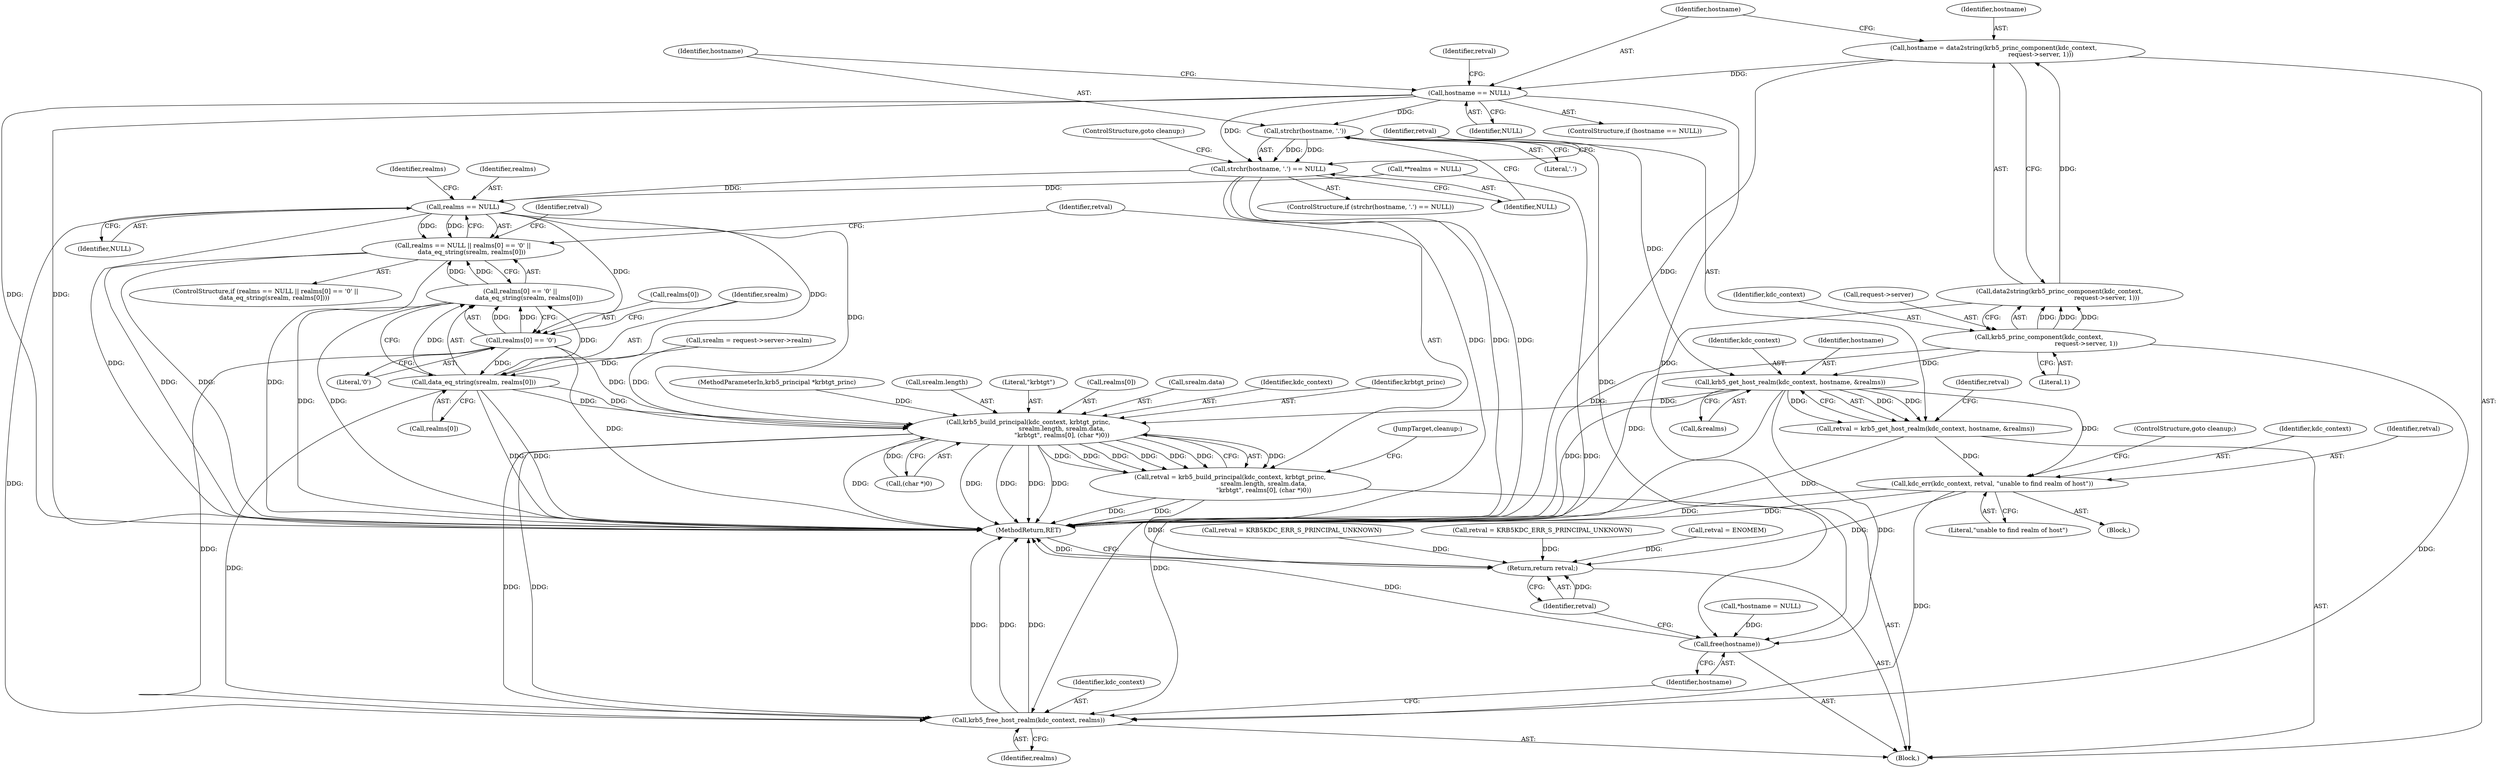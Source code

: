 digraph "0_krb5_4c023ba43c16396f0d199e2df1cfa59b88b62acc_0@API" {
"1000154" [label="(Call,strchr(hostname, '.'))"];
"1000144" [label="(Call,hostname == NULL)"];
"1000134" [label="(Call,hostname = data2string(krb5_princ_component(kdc_context,\n                                                request->server, 1)))"];
"1000136" [label="(Call,data2string(krb5_princ_component(kdc_context,\n                                                request->server, 1)))"];
"1000137" [label="(Call,krb5_princ_component(kdc_context,\n                                                request->server, 1))"];
"1000153" [label="(Call,strchr(hostname, '.') == NULL)"];
"1000176" [label="(Call,realms == NULL)"];
"1000175" [label="(Call,realms == NULL || realms[0] == '\0' ||\n         data_eq_string(srealm, realms[0]))"];
"1000180" [label="(Call,realms[0] == '\0')"];
"1000179" [label="(Call,realms[0] == '\0' ||\n         data_eq_string(srealm, realms[0]))"];
"1000185" [label="(Call,data_eq_string(srealm, realms[0]))"];
"1000197" [label="(Call,krb5_build_principal(kdc_context, krbtgt_princ,\n                                  srealm.length, srealm.data,\n                                  \"krbtgt\", realms[0], (char *)0))"];
"1000195" [label="(Call,retval = krb5_build_principal(kdc_context, krbtgt_princ,\n                                  srealm.length, srealm.data,\n                                  \"krbtgt\", realms[0], (char *)0))"];
"1000219" [label="(Return,return retval;)"];
"1000214" [label="(Call,krb5_free_host_realm(kdc_context, realms))"];
"1000161" [label="(Call,krb5_get_host_realm(kdc_context, hostname, &realms))"];
"1000159" [label="(Call,retval = krb5_get_host_realm(kdc_context, hostname, &realms))"];
"1000169" [label="(Call,kdc_err(kdc_context, retval, \"unable to find realm of host\"))"];
"1000217" [label="(Call,free(hostname))"];
"1000158" [label="(ControlStructure,goto cleanup;)"];
"1000221" [label="(MethodReturn,RET)"];
"1000192" [label="(Identifier,retval)"];
"1000174" [label="(ControlStructure,if (realms == NULL || realms[0] == '\0' ||\n         data_eq_string(srealm, realms[0])))"];
"1000185" [label="(Call,data_eq_string(srealm, realms[0]))"];
"1000210" [label="(Call,(char *)0)"];
"1000113" [label="(Call,**realms = NULL)"];
"1000198" [label="(Identifier,kdc_context)"];
"1000187" [label="(Call,realms[0])"];
"1000199" [label="(Identifier,krbtgt_princ)"];
"1000169" [label="(Call,kdc_err(kdc_context, retval, \"unable to find realm of host\"))"];
"1000163" [label="(Identifier,hostname)"];
"1000172" [label="(Literal,\"unable to find realm of host\")"];
"1000106" [label="(MethodParameterIn,krb5_principal *krbtgt_princ)"];
"1000175" [label="(Call,realms == NULL || realms[0] == '\0' ||\n         data_eq_string(srealm, realms[0]))"];
"1000160" [label="(Identifier,retval)"];
"1000218" [label="(Identifier,hostname)"];
"1000178" [label="(Identifier,NULL)"];
"1000146" [label="(Identifier,NULL)"];
"1000200" [label="(Call,srealm.length)"];
"1000197" [label="(Call,krb5_build_principal(kdc_context, krbtgt_princ,\n                                  srealm.length, srealm.data,\n                                  \"krbtgt\", realms[0], (char *)0))"];
"1000177" [label="(Identifier,realms)"];
"1000182" [label="(Identifier,realms)"];
"1000144" [label="(Call,hostname == NULL)"];
"1000142" [label="(Literal,1)"];
"1000179" [label="(Call,realms[0] == '\0' ||\n         data_eq_string(srealm, realms[0]))"];
"1000156" [label="(Literal,'.')"];
"1000219" [label="(Return,return retval;)"];
"1000138" [label="(Identifier,kdc_context)"];
"1000181" [label="(Call,realms[0])"];
"1000149" [label="(Identifier,retval)"];
"1000143" [label="(ControlStructure,if (hostname == NULL))"];
"1000155" [label="(Identifier,hostname)"];
"1000214" [label="(Call,krb5_free_host_realm(kdc_context, realms))"];
"1000195" [label="(Call,retval = krb5_build_principal(kdc_context, krbtgt_princ,\n                                  srealm.length, srealm.data,\n                                  \"krbtgt\", realms[0], (char *)0))"];
"1000216" [label="(Identifier,realms)"];
"1000162" [label="(Identifier,kdc_context)"];
"1000171" [label="(Identifier,retval)"];
"1000191" [label="(Call,retval = KRB5KDC_ERR_S_PRINCIPAL_UNKNOWN)"];
"1000134" [label="(Call,hostname = data2string(krb5_princ_component(kdc_context,\n                                                request->server, 1)))"];
"1000213" [label="(JumpTarget,cleanup:)"];
"1000135" [label="(Identifier,hostname)"];
"1000137" [label="(Call,krb5_princ_component(kdc_context,\n                                                request->server, 1))"];
"1000168" [label="(Block,)"];
"1000107" [label="(Block,)"];
"1000121" [label="(Call,srealm = request->server->realm)"];
"1000152" [label="(ControlStructure,if (strchr(hostname, '.') == NULL))"];
"1000206" [label="(Literal,\"krbtgt\")"];
"1000153" [label="(Call,strchr(hostname, '.') == NULL)"];
"1000159" [label="(Call,retval = krb5_get_host_realm(kdc_context, hostname, &realms))"];
"1000173" [label="(ControlStructure,goto cleanup;)"];
"1000161" [label="(Call,krb5_get_host_realm(kdc_context, hostname, &realms))"];
"1000170" [label="(Identifier,kdc_context)"];
"1000186" [label="(Identifier,srealm)"];
"1000217" [label="(Call,free(hostname))"];
"1000136" [label="(Call,data2string(krb5_princ_component(kdc_context,\n                                                request->server, 1)))"];
"1000157" [label="(Identifier,NULL)"];
"1000176" [label="(Call,realms == NULL)"];
"1000139" [label="(Call,request->server)"];
"1000148" [label="(Call,retval = ENOMEM)"];
"1000164" [label="(Call,&realms)"];
"1000180" [label="(Call,realms[0] == '\0')"];
"1000117" [label="(Call,*hostname = NULL)"];
"1000145" [label="(Identifier,hostname)"];
"1000220" [label="(Identifier,retval)"];
"1000207" [label="(Call,realms[0])"];
"1000109" [label="(Call,retval = KRB5KDC_ERR_S_PRINCIPAL_UNKNOWN)"];
"1000196" [label="(Identifier,retval)"];
"1000203" [label="(Call,srealm.data)"];
"1000215" [label="(Identifier,kdc_context)"];
"1000154" [label="(Call,strchr(hostname, '.'))"];
"1000167" [label="(Identifier,retval)"];
"1000184" [label="(Literal,'\0')"];
"1000154" -> "1000153"  [label="AST: "];
"1000154" -> "1000156"  [label="CFG: "];
"1000155" -> "1000154"  [label="AST: "];
"1000156" -> "1000154"  [label="AST: "];
"1000157" -> "1000154"  [label="CFG: "];
"1000154" -> "1000153"  [label="DDG: "];
"1000154" -> "1000153"  [label="DDG: "];
"1000144" -> "1000154"  [label="DDG: "];
"1000154" -> "1000161"  [label="DDG: "];
"1000154" -> "1000217"  [label="DDG: "];
"1000144" -> "1000143"  [label="AST: "];
"1000144" -> "1000146"  [label="CFG: "];
"1000145" -> "1000144"  [label="AST: "];
"1000146" -> "1000144"  [label="AST: "];
"1000149" -> "1000144"  [label="CFG: "];
"1000155" -> "1000144"  [label="CFG: "];
"1000144" -> "1000221"  [label="DDG: "];
"1000144" -> "1000221"  [label="DDG: "];
"1000134" -> "1000144"  [label="DDG: "];
"1000144" -> "1000153"  [label="DDG: "];
"1000144" -> "1000217"  [label="DDG: "];
"1000134" -> "1000107"  [label="AST: "];
"1000134" -> "1000136"  [label="CFG: "];
"1000135" -> "1000134"  [label="AST: "];
"1000136" -> "1000134"  [label="AST: "];
"1000145" -> "1000134"  [label="CFG: "];
"1000134" -> "1000221"  [label="DDG: "];
"1000136" -> "1000134"  [label="DDG: "];
"1000136" -> "1000137"  [label="CFG: "];
"1000137" -> "1000136"  [label="AST: "];
"1000136" -> "1000221"  [label="DDG: "];
"1000137" -> "1000136"  [label="DDG: "];
"1000137" -> "1000136"  [label="DDG: "];
"1000137" -> "1000136"  [label="DDG: "];
"1000137" -> "1000142"  [label="CFG: "];
"1000138" -> "1000137"  [label="AST: "];
"1000139" -> "1000137"  [label="AST: "];
"1000142" -> "1000137"  [label="AST: "];
"1000137" -> "1000221"  [label="DDG: "];
"1000137" -> "1000161"  [label="DDG: "];
"1000137" -> "1000214"  [label="DDG: "];
"1000153" -> "1000152"  [label="AST: "];
"1000153" -> "1000157"  [label="CFG: "];
"1000157" -> "1000153"  [label="AST: "];
"1000158" -> "1000153"  [label="CFG: "];
"1000160" -> "1000153"  [label="CFG: "];
"1000153" -> "1000221"  [label="DDG: "];
"1000153" -> "1000221"  [label="DDG: "];
"1000153" -> "1000221"  [label="DDG: "];
"1000153" -> "1000176"  [label="DDG: "];
"1000176" -> "1000175"  [label="AST: "];
"1000176" -> "1000178"  [label="CFG: "];
"1000177" -> "1000176"  [label="AST: "];
"1000178" -> "1000176"  [label="AST: "];
"1000182" -> "1000176"  [label="CFG: "];
"1000175" -> "1000176"  [label="CFG: "];
"1000176" -> "1000221"  [label="DDG: "];
"1000176" -> "1000175"  [label="DDG: "];
"1000176" -> "1000175"  [label="DDG: "];
"1000113" -> "1000176"  [label="DDG: "];
"1000176" -> "1000180"  [label="DDG: "];
"1000176" -> "1000185"  [label="DDG: "];
"1000176" -> "1000197"  [label="DDG: "];
"1000176" -> "1000214"  [label="DDG: "];
"1000175" -> "1000174"  [label="AST: "];
"1000175" -> "1000179"  [label="CFG: "];
"1000179" -> "1000175"  [label="AST: "];
"1000192" -> "1000175"  [label="CFG: "];
"1000196" -> "1000175"  [label="CFG: "];
"1000175" -> "1000221"  [label="DDG: "];
"1000175" -> "1000221"  [label="DDG: "];
"1000175" -> "1000221"  [label="DDG: "];
"1000179" -> "1000175"  [label="DDG: "];
"1000179" -> "1000175"  [label="DDG: "];
"1000180" -> "1000179"  [label="AST: "];
"1000180" -> "1000184"  [label="CFG: "];
"1000181" -> "1000180"  [label="AST: "];
"1000184" -> "1000180"  [label="AST: "];
"1000186" -> "1000180"  [label="CFG: "];
"1000179" -> "1000180"  [label="CFG: "];
"1000180" -> "1000221"  [label="DDG: "];
"1000180" -> "1000179"  [label="DDG: "];
"1000180" -> "1000179"  [label="DDG: "];
"1000180" -> "1000185"  [label="DDG: "];
"1000180" -> "1000197"  [label="DDG: "];
"1000180" -> "1000214"  [label="DDG: "];
"1000179" -> "1000185"  [label="CFG: "];
"1000185" -> "1000179"  [label="AST: "];
"1000179" -> "1000221"  [label="DDG: "];
"1000179" -> "1000221"  [label="DDG: "];
"1000185" -> "1000179"  [label="DDG: "];
"1000185" -> "1000179"  [label="DDG: "];
"1000185" -> "1000187"  [label="CFG: "];
"1000186" -> "1000185"  [label="AST: "];
"1000187" -> "1000185"  [label="AST: "];
"1000185" -> "1000221"  [label="DDG: "];
"1000185" -> "1000221"  [label="DDG: "];
"1000121" -> "1000185"  [label="DDG: "];
"1000185" -> "1000197"  [label="DDG: "];
"1000185" -> "1000197"  [label="DDG: "];
"1000185" -> "1000214"  [label="DDG: "];
"1000197" -> "1000195"  [label="AST: "];
"1000197" -> "1000210"  [label="CFG: "];
"1000198" -> "1000197"  [label="AST: "];
"1000199" -> "1000197"  [label="AST: "];
"1000200" -> "1000197"  [label="AST: "];
"1000203" -> "1000197"  [label="AST: "];
"1000206" -> "1000197"  [label="AST: "];
"1000207" -> "1000197"  [label="AST: "];
"1000210" -> "1000197"  [label="AST: "];
"1000195" -> "1000197"  [label="CFG: "];
"1000197" -> "1000221"  [label="DDG: "];
"1000197" -> "1000221"  [label="DDG: "];
"1000197" -> "1000221"  [label="DDG: "];
"1000197" -> "1000221"  [label="DDG: "];
"1000197" -> "1000221"  [label="DDG: "];
"1000197" -> "1000195"  [label="DDG: "];
"1000197" -> "1000195"  [label="DDG: "];
"1000197" -> "1000195"  [label="DDG: "];
"1000197" -> "1000195"  [label="DDG: "];
"1000197" -> "1000195"  [label="DDG: "];
"1000197" -> "1000195"  [label="DDG: "];
"1000197" -> "1000195"  [label="DDG: "];
"1000161" -> "1000197"  [label="DDG: "];
"1000106" -> "1000197"  [label="DDG: "];
"1000121" -> "1000197"  [label="DDG: "];
"1000210" -> "1000197"  [label="DDG: "];
"1000197" -> "1000214"  [label="DDG: "];
"1000197" -> "1000214"  [label="DDG: "];
"1000195" -> "1000107"  [label="AST: "];
"1000196" -> "1000195"  [label="AST: "];
"1000213" -> "1000195"  [label="CFG: "];
"1000195" -> "1000221"  [label="DDG: "];
"1000195" -> "1000221"  [label="DDG: "];
"1000195" -> "1000219"  [label="DDG: "];
"1000219" -> "1000107"  [label="AST: "];
"1000219" -> "1000220"  [label="CFG: "];
"1000220" -> "1000219"  [label="AST: "];
"1000221" -> "1000219"  [label="CFG: "];
"1000219" -> "1000221"  [label="DDG: "];
"1000220" -> "1000219"  [label="DDG: "];
"1000148" -> "1000219"  [label="DDG: "];
"1000109" -> "1000219"  [label="DDG: "];
"1000169" -> "1000219"  [label="DDG: "];
"1000191" -> "1000219"  [label="DDG: "];
"1000214" -> "1000107"  [label="AST: "];
"1000214" -> "1000216"  [label="CFG: "];
"1000215" -> "1000214"  [label="AST: "];
"1000216" -> "1000214"  [label="AST: "];
"1000218" -> "1000214"  [label="CFG: "];
"1000214" -> "1000221"  [label="DDG: "];
"1000214" -> "1000221"  [label="DDG: "];
"1000214" -> "1000221"  [label="DDG: "];
"1000169" -> "1000214"  [label="DDG: "];
"1000161" -> "1000214"  [label="DDG: "];
"1000113" -> "1000214"  [label="DDG: "];
"1000161" -> "1000159"  [label="AST: "];
"1000161" -> "1000164"  [label="CFG: "];
"1000162" -> "1000161"  [label="AST: "];
"1000163" -> "1000161"  [label="AST: "];
"1000164" -> "1000161"  [label="AST: "];
"1000159" -> "1000161"  [label="CFG: "];
"1000161" -> "1000221"  [label="DDG: "];
"1000161" -> "1000159"  [label="DDG: "];
"1000161" -> "1000159"  [label="DDG: "];
"1000161" -> "1000159"  [label="DDG: "];
"1000161" -> "1000169"  [label="DDG: "];
"1000161" -> "1000217"  [label="DDG: "];
"1000159" -> "1000107"  [label="AST: "];
"1000160" -> "1000159"  [label="AST: "];
"1000167" -> "1000159"  [label="CFG: "];
"1000159" -> "1000221"  [label="DDG: "];
"1000159" -> "1000169"  [label="DDG: "];
"1000169" -> "1000168"  [label="AST: "];
"1000169" -> "1000172"  [label="CFG: "];
"1000170" -> "1000169"  [label="AST: "];
"1000171" -> "1000169"  [label="AST: "];
"1000172" -> "1000169"  [label="AST: "];
"1000173" -> "1000169"  [label="CFG: "];
"1000169" -> "1000221"  [label="DDG: "];
"1000169" -> "1000221"  [label="DDG: "];
"1000217" -> "1000107"  [label="AST: "];
"1000217" -> "1000218"  [label="CFG: "];
"1000218" -> "1000217"  [label="AST: "];
"1000220" -> "1000217"  [label="CFG: "];
"1000217" -> "1000221"  [label="DDG: "];
"1000117" -> "1000217"  [label="DDG: "];
}
